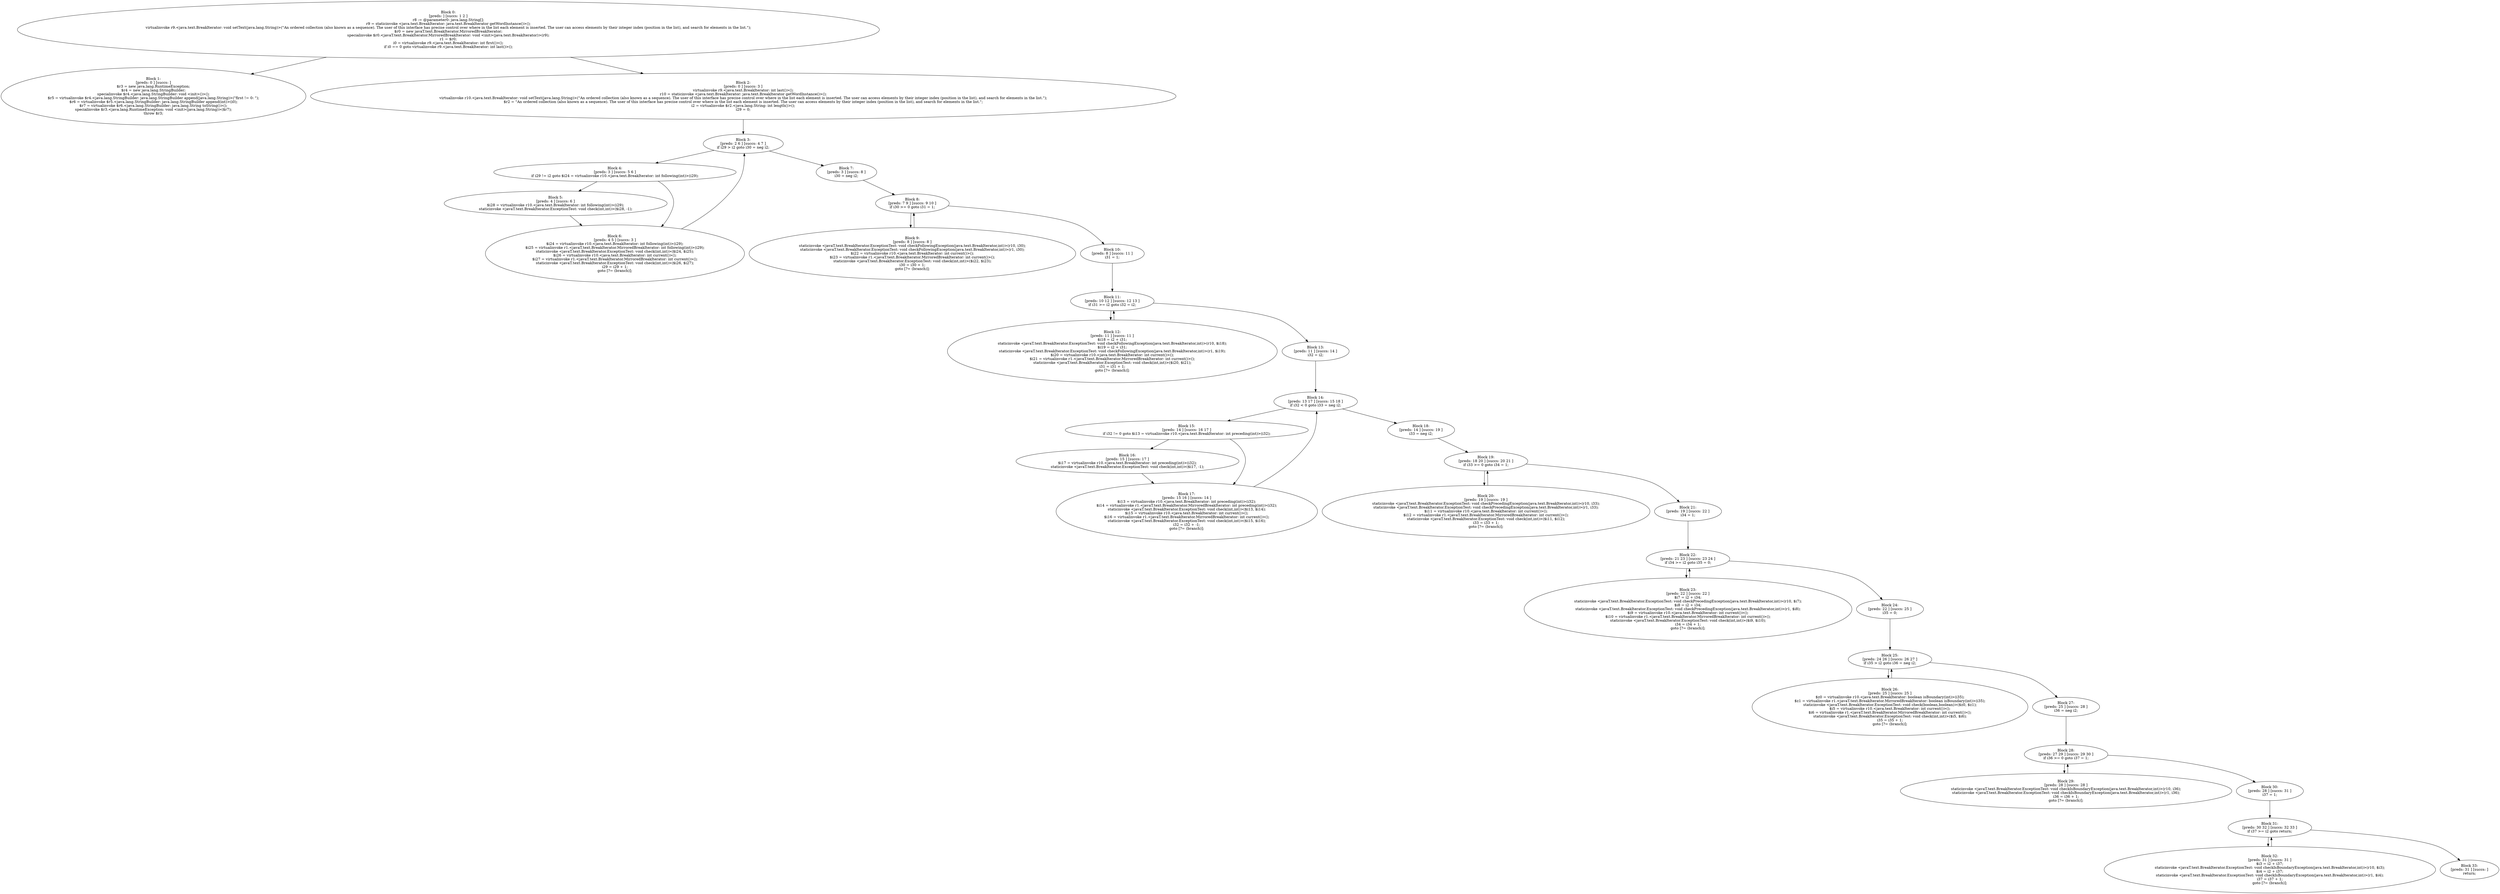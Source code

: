digraph "unitGraph" {
    "Block 0:
[preds: ] [succs: 1 2 ]
r8 := @parameter0: java.lang.String[];
r9 = staticinvoke <java.text.BreakIterator: java.text.BreakIterator getWordInstance()>();
virtualinvoke r9.<java.text.BreakIterator: void setText(java.lang.String)>(\"An ordered collection (also known as a sequence). The user of this interface has precise control over where in the list each element is inserted. The user can access elements by their integer index (position in the list), and search for elements in the list.\");
$r0 = new javaT.text.BreakIterator.MirroredBreakIterator;
specialinvoke $r0.<javaT.text.BreakIterator.MirroredBreakIterator: void <init>(java.text.BreakIterator)>(r9);
r1 = $r0;
i0 = virtualinvoke r9.<java.text.BreakIterator: int first()>();
if i0 == 0 goto virtualinvoke r9.<java.text.BreakIterator: int last()>();
"
    "Block 1:
[preds: 0 ] [succs: ]
$r3 = new java.lang.RuntimeException;
$r4 = new java.lang.StringBuilder;
specialinvoke $r4.<java.lang.StringBuilder: void <init>()>();
$r5 = virtualinvoke $r4.<java.lang.StringBuilder: java.lang.StringBuilder append(java.lang.String)>(\"first != 0: \");
$r6 = virtualinvoke $r5.<java.lang.StringBuilder: java.lang.StringBuilder append(int)>(i0);
$r7 = virtualinvoke $r6.<java.lang.StringBuilder: java.lang.String toString()>();
specialinvoke $r3.<java.lang.RuntimeException: void <init>(java.lang.String)>($r7);
throw $r3;
"
    "Block 2:
[preds: 0 ] [succs: 3 ]
virtualinvoke r9.<java.text.BreakIterator: int last()>();
r10 = staticinvoke <java.text.BreakIterator: java.text.BreakIterator getWordInstance()>();
virtualinvoke r10.<java.text.BreakIterator: void setText(java.lang.String)>(\"An ordered collection (also known as a sequence). The user of this interface has precise control over where in the list each element is inserted. The user can access elements by their integer index (position in the list), and search for elements in the list.\");
$r2 = \"An ordered collection (also known as a sequence). The user of this interface has precise control over where in the list each element is inserted. The user can access elements by their integer index (position in the list), and search for elements in the list.\";
i2 = virtualinvoke $r2.<java.lang.String: int length()>();
i29 = 0;
"
    "Block 3:
[preds: 2 6 ] [succs: 4 7 ]
if i29 > i2 goto i30 = neg i2;
"
    "Block 4:
[preds: 3 ] [succs: 5 6 ]
if i29 != i2 goto $i24 = virtualinvoke r10.<java.text.BreakIterator: int following(int)>(i29);
"
    "Block 5:
[preds: 4 ] [succs: 6 ]
$i28 = virtualinvoke r10.<java.text.BreakIterator: int following(int)>(i29);
staticinvoke <javaT.text.BreakIterator.ExceptionTest: void check(int,int)>($i28, -1);
"
    "Block 6:
[preds: 4 5 ] [succs: 3 ]
$i24 = virtualinvoke r10.<java.text.BreakIterator: int following(int)>(i29);
$i25 = virtualinvoke r1.<javaT.text.BreakIterator.MirroredBreakIterator: int following(int)>(i29);
staticinvoke <javaT.text.BreakIterator.ExceptionTest: void check(int,int)>($i24, $i25);
$i26 = virtualinvoke r10.<java.text.BreakIterator: int current()>();
$i27 = virtualinvoke r1.<javaT.text.BreakIterator.MirroredBreakIterator: int current()>();
staticinvoke <javaT.text.BreakIterator.ExceptionTest: void check(int,int)>($i26, $i27);
i29 = i29 + 1;
goto [?= (branch)];
"
    "Block 7:
[preds: 3 ] [succs: 8 ]
i30 = neg i2;
"
    "Block 8:
[preds: 7 9 ] [succs: 9 10 ]
if i30 >= 0 goto i31 = 1;
"
    "Block 9:
[preds: 8 ] [succs: 8 ]
staticinvoke <javaT.text.BreakIterator.ExceptionTest: void checkFollowingException(java.text.BreakIterator,int)>(r10, i30);
staticinvoke <javaT.text.BreakIterator.ExceptionTest: void checkFollowingException(java.text.BreakIterator,int)>(r1, i30);
$i22 = virtualinvoke r10.<java.text.BreakIterator: int current()>();
$i23 = virtualinvoke r1.<javaT.text.BreakIterator.MirroredBreakIterator: int current()>();
staticinvoke <javaT.text.BreakIterator.ExceptionTest: void check(int,int)>($i22, $i23);
i30 = i30 + 1;
goto [?= (branch)];
"
    "Block 10:
[preds: 8 ] [succs: 11 ]
i31 = 1;
"
    "Block 11:
[preds: 10 12 ] [succs: 12 13 ]
if i31 >= i2 goto i32 = i2;
"
    "Block 12:
[preds: 11 ] [succs: 11 ]
$i18 = i2 + i31;
staticinvoke <javaT.text.BreakIterator.ExceptionTest: void checkFollowingException(java.text.BreakIterator,int)>(r10, $i18);
$i19 = i2 + i31;
staticinvoke <javaT.text.BreakIterator.ExceptionTest: void checkFollowingException(java.text.BreakIterator,int)>(r1, $i19);
$i20 = virtualinvoke r10.<java.text.BreakIterator: int current()>();
$i21 = virtualinvoke r1.<javaT.text.BreakIterator.MirroredBreakIterator: int current()>();
staticinvoke <javaT.text.BreakIterator.ExceptionTest: void check(int,int)>($i20, $i21);
i31 = i31 + 1;
goto [?= (branch)];
"
    "Block 13:
[preds: 11 ] [succs: 14 ]
i32 = i2;
"
    "Block 14:
[preds: 13 17 ] [succs: 15 18 ]
if i32 < 0 goto i33 = neg i2;
"
    "Block 15:
[preds: 14 ] [succs: 16 17 ]
if i32 != 0 goto $i13 = virtualinvoke r10.<java.text.BreakIterator: int preceding(int)>(i32);
"
    "Block 16:
[preds: 15 ] [succs: 17 ]
$i17 = virtualinvoke r10.<java.text.BreakIterator: int preceding(int)>(i32);
staticinvoke <javaT.text.BreakIterator.ExceptionTest: void check(int,int)>($i17, -1);
"
    "Block 17:
[preds: 15 16 ] [succs: 14 ]
$i13 = virtualinvoke r10.<java.text.BreakIterator: int preceding(int)>(i32);
$i14 = virtualinvoke r1.<javaT.text.BreakIterator.MirroredBreakIterator: int preceding(int)>(i32);
staticinvoke <javaT.text.BreakIterator.ExceptionTest: void check(int,int)>($i13, $i14);
$i15 = virtualinvoke r10.<java.text.BreakIterator: int current()>();
$i16 = virtualinvoke r1.<javaT.text.BreakIterator.MirroredBreakIterator: int current()>();
staticinvoke <javaT.text.BreakIterator.ExceptionTest: void check(int,int)>($i15, $i16);
i32 = i32 + -1;
goto [?= (branch)];
"
    "Block 18:
[preds: 14 ] [succs: 19 ]
i33 = neg i2;
"
    "Block 19:
[preds: 18 20 ] [succs: 20 21 ]
if i33 >= 0 goto i34 = 1;
"
    "Block 20:
[preds: 19 ] [succs: 19 ]
staticinvoke <javaT.text.BreakIterator.ExceptionTest: void checkPrecedingException(java.text.BreakIterator,int)>(r10, i33);
staticinvoke <javaT.text.BreakIterator.ExceptionTest: void checkPrecedingException(java.text.BreakIterator,int)>(r1, i33);
$i11 = virtualinvoke r10.<java.text.BreakIterator: int current()>();
$i12 = virtualinvoke r1.<javaT.text.BreakIterator.MirroredBreakIterator: int current()>();
staticinvoke <javaT.text.BreakIterator.ExceptionTest: void check(int,int)>($i11, $i12);
i33 = i33 + 1;
goto [?= (branch)];
"
    "Block 21:
[preds: 19 ] [succs: 22 ]
i34 = 1;
"
    "Block 22:
[preds: 21 23 ] [succs: 23 24 ]
if i34 >= i2 goto i35 = 0;
"
    "Block 23:
[preds: 22 ] [succs: 22 ]
$i7 = i2 + i34;
staticinvoke <javaT.text.BreakIterator.ExceptionTest: void checkPrecedingException(java.text.BreakIterator,int)>(r10, $i7);
$i8 = i2 + i34;
staticinvoke <javaT.text.BreakIterator.ExceptionTest: void checkPrecedingException(java.text.BreakIterator,int)>(r1, $i8);
$i9 = virtualinvoke r10.<java.text.BreakIterator: int current()>();
$i10 = virtualinvoke r1.<javaT.text.BreakIterator.MirroredBreakIterator: int current()>();
staticinvoke <javaT.text.BreakIterator.ExceptionTest: void check(int,int)>($i9, $i10);
i34 = i34 + 1;
goto [?= (branch)];
"
    "Block 24:
[preds: 22 ] [succs: 25 ]
i35 = 0;
"
    "Block 25:
[preds: 24 26 ] [succs: 26 27 ]
if i35 > i2 goto i36 = neg i2;
"
    "Block 26:
[preds: 25 ] [succs: 25 ]
$z0 = virtualinvoke r10.<java.text.BreakIterator: boolean isBoundary(int)>(i35);
$z1 = virtualinvoke r1.<javaT.text.BreakIterator.MirroredBreakIterator: boolean isBoundary(int)>(i35);
staticinvoke <javaT.text.BreakIterator.ExceptionTest: void check(boolean,boolean)>($z0, $z1);
$i5 = virtualinvoke r10.<java.text.BreakIterator: int current()>();
$i6 = virtualinvoke r1.<javaT.text.BreakIterator.MirroredBreakIterator: int current()>();
staticinvoke <javaT.text.BreakIterator.ExceptionTest: void check(int,int)>($i5, $i6);
i35 = i35 + 1;
goto [?= (branch)];
"
    "Block 27:
[preds: 25 ] [succs: 28 ]
i36 = neg i2;
"
    "Block 28:
[preds: 27 29 ] [succs: 29 30 ]
if i36 >= 0 goto i37 = 1;
"
    "Block 29:
[preds: 28 ] [succs: 28 ]
staticinvoke <javaT.text.BreakIterator.ExceptionTest: void checkIsBoundaryException(java.text.BreakIterator,int)>(r10, i36);
staticinvoke <javaT.text.BreakIterator.ExceptionTest: void checkIsBoundaryException(java.text.BreakIterator,int)>(r1, i36);
i36 = i36 + 1;
goto [?= (branch)];
"
    "Block 30:
[preds: 28 ] [succs: 31 ]
i37 = 1;
"
    "Block 31:
[preds: 30 32 ] [succs: 32 33 ]
if i37 >= i2 goto return;
"
    "Block 32:
[preds: 31 ] [succs: 31 ]
$i3 = i2 + i37;
staticinvoke <javaT.text.BreakIterator.ExceptionTest: void checkIsBoundaryException(java.text.BreakIterator,int)>(r10, $i3);
$i4 = i2 + i37;
staticinvoke <javaT.text.BreakIterator.ExceptionTest: void checkIsBoundaryException(java.text.BreakIterator,int)>(r1, $i4);
i37 = i37 + 1;
goto [?= (branch)];
"
    "Block 33:
[preds: 31 ] [succs: ]
return;
"
    "Block 0:
[preds: ] [succs: 1 2 ]
r8 := @parameter0: java.lang.String[];
r9 = staticinvoke <java.text.BreakIterator: java.text.BreakIterator getWordInstance()>();
virtualinvoke r9.<java.text.BreakIterator: void setText(java.lang.String)>(\"An ordered collection (also known as a sequence). The user of this interface has precise control over where in the list each element is inserted. The user can access elements by their integer index (position in the list), and search for elements in the list.\");
$r0 = new javaT.text.BreakIterator.MirroredBreakIterator;
specialinvoke $r0.<javaT.text.BreakIterator.MirroredBreakIterator: void <init>(java.text.BreakIterator)>(r9);
r1 = $r0;
i0 = virtualinvoke r9.<java.text.BreakIterator: int first()>();
if i0 == 0 goto virtualinvoke r9.<java.text.BreakIterator: int last()>();
"->"Block 1:
[preds: 0 ] [succs: ]
$r3 = new java.lang.RuntimeException;
$r4 = new java.lang.StringBuilder;
specialinvoke $r4.<java.lang.StringBuilder: void <init>()>();
$r5 = virtualinvoke $r4.<java.lang.StringBuilder: java.lang.StringBuilder append(java.lang.String)>(\"first != 0: \");
$r6 = virtualinvoke $r5.<java.lang.StringBuilder: java.lang.StringBuilder append(int)>(i0);
$r7 = virtualinvoke $r6.<java.lang.StringBuilder: java.lang.String toString()>();
specialinvoke $r3.<java.lang.RuntimeException: void <init>(java.lang.String)>($r7);
throw $r3;
";
    "Block 0:
[preds: ] [succs: 1 2 ]
r8 := @parameter0: java.lang.String[];
r9 = staticinvoke <java.text.BreakIterator: java.text.BreakIterator getWordInstance()>();
virtualinvoke r9.<java.text.BreakIterator: void setText(java.lang.String)>(\"An ordered collection (also known as a sequence). The user of this interface has precise control over where in the list each element is inserted. The user can access elements by their integer index (position in the list), and search for elements in the list.\");
$r0 = new javaT.text.BreakIterator.MirroredBreakIterator;
specialinvoke $r0.<javaT.text.BreakIterator.MirroredBreakIterator: void <init>(java.text.BreakIterator)>(r9);
r1 = $r0;
i0 = virtualinvoke r9.<java.text.BreakIterator: int first()>();
if i0 == 0 goto virtualinvoke r9.<java.text.BreakIterator: int last()>();
"->"Block 2:
[preds: 0 ] [succs: 3 ]
virtualinvoke r9.<java.text.BreakIterator: int last()>();
r10 = staticinvoke <java.text.BreakIterator: java.text.BreakIterator getWordInstance()>();
virtualinvoke r10.<java.text.BreakIterator: void setText(java.lang.String)>(\"An ordered collection (also known as a sequence). The user of this interface has precise control over where in the list each element is inserted. The user can access elements by their integer index (position in the list), and search for elements in the list.\");
$r2 = \"An ordered collection (also known as a sequence). The user of this interface has precise control over where in the list each element is inserted. The user can access elements by their integer index (position in the list), and search for elements in the list.\";
i2 = virtualinvoke $r2.<java.lang.String: int length()>();
i29 = 0;
";
    "Block 2:
[preds: 0 ] [succs: 3 ]
virtualinvoke r9.<java.text.BreakIterator: int last()>();
r10 = staticinvoke <java.text.BreakIterator: java.text.BreakIterator getWordInstance()>();
virtualinvoke r10.<java.text.BreakIterator: void setText(java.lang.String)>(\"An ordered collection (also known as a sequence). The user of this interface has precise control over where in the list each element is inserted. The user can access elements by their integer index (position in the list), and search for elements in the list.\");
$r2 = \"An ordered collection (also known as a sequence). The user of this interface has precise control over where in the list each element is inserted. The user can access elements by their integer index (position in the list), and search for elements in the list.\";
i2 = virtualinvoke $r2.<java.lang.String: int length()>();
i29 = 0;
"->"Block 3:
[preds: 2 6 ] [succs: 4 7 ]
if i29 > i2 goto i30 = neg i2;
";
    "Block 3:
[preds: 2 6 ] [succs: 4 7 ]
if i29 > i2 goto i30 = neg i2;
"->"Block 4:
[preds: 3 ] [succs: 5 6 ]
if i29 != i2 goto $i24 = virtualinvoke r10.<java.text.BreakIterator: int following(int)>(i29);
";
    "Block 3:
[preds: 2 6 ] [succs: 4 7 ]
if i29 > i2 goto i30 = neg i2;
"->"Block 7:
[preds: 3 ] [succs: 8 ]
i30 = neg i2;
";
    "Block 4:
[preds: 3 ] [succs: 5 6 ]
if i29 != i2 goto $i24 = virtualinvoke r10.<java.text.BreakIterator: int following(int)>(i29);
"->"Block 5:
[preds: 4 ] [succs: 6 ]
$i28 = virtualinvoke r10.<java.text.BreakIterator: int following(int)>(i29);
staticinvoke <javaT.text.BreakIterator.ExceptionTest: void check(int,int)>($i28, -1);
";
    "Block 4:
[preds: 3 ] [succs: 5 6 ]
if i29 != i2 goto $i24 = virtualinvoke r10.<java.text.BreakIterator: int following(int)>(i29);
"->"Block 6:
[preds: 4 5 ] [succs: 3 ]
$i24 = virtualinvoke r10.<java.text.BreakIterator: int following(int)>(i29);
$i25 = virtualinvoke r1.<javaT.text.BreakIterator.MirroredBreakIterator: int following(int)>(i29);
staticinvoke <javaT.text.BreakIterator.ExceptionTest: void check(int,int)>($i24, $i25);
$i26 = virtualinvoke r10.<java.text.BreakIterator: int current()>();
$i27 = virtualinvoke r1.<javaT.text.BreakIterator.MirroredBreakIterator: int current()>();
staticinvoke <javaT.text.BreakIterator.ExceptionTest: void check(int,int)>($i26, $i27);
i29 = i29 + 1;
goto [?= (branch)];
";
    "Block 5:
[preds: 4 ] [succs: 6 ]
$i28 = virtualinvoke r10.<java.text.BreakIterator: int following(int)>(i29);
staticinvoke <javaT.text.BreakIterator.ExceptionTest: void check(int,int)>($i28, -1);
"->"Block 6:
[preds: 4 5 ] [succs: 3 ]
$i24 = virtualinvoke r10.<java.text.BreakIterator: int following(int)>(i29);
$i25 = virtualinvoke r1.<javaT.text.BreakIterator.MirroredBreakIterator: int following(int)>(i29);
staticinvoke <javaT.text.BreakIterator.ExceptionTest: void check(int,int)>($i24, $i25);
$i26 = virtualinvoke r10.<java.text.BreakIterator: int current()>();
$i27 = virtualinvoke r1.<javaT.text.BreakIterator.MirroredBreakIterator: int current()>();
staticinvoke <javaT.text.BreakIterator.ExceptionTest: void check(int,int)>($i26, $i27);
i29 = i29 + 1;
goto [?= (branch)];
";
    "Block 6:
[preds: 4 5 ] [succs: 3 ]
$i24 = virtualinvoke r10.<java.text.BreakIterator: int following(int)>(i29);
$i25 = virtualinvoke r1.<javaT.text.BreakIterator.MirroredBreakIterator: int following(int)>(i29);
staticinvoke <javaT.text.BreakIterator.ExceptionTest: void check(int,int)>($i24, $i25);
$i26 = virtualinvoke r10.<java.text.BreakIterator: int current()>();
$i27 = virtualinvoke r1.<javaT.text.BreakIterator.MirroredBreakIterator: int current()>();
staticinvoke <javaT.text.BreakIterator.ExceptionTest: void check(int,int)>($i26, $i27);
i29 = i29 + 1;
goto [?= (branch)];
"->"Block 3:
[preds: 2 6 ] [succs: 4 7 ]
if i29 > i2 goto i30 = neg i2;
";
    "Block 7:
[preds: 3 ] [succs: 8 ]
i30 = neg i2;
"->"Block 8:
[preds: 7 9 ] [succs: 9 10 ]
if i30 >= 0 goto i31 = 1;
";
    "Block 8:
[preds: 7 9 ] [succs: 9 10 ]
if i30 >= 0 goto i31 = 1;
"->"Block 9:
[preds: 8 ] [succs: 8 ]
staticinvoke <javaT.text.BreakIterator.ExceptionTest: void checkFollowingException(java.text.BreakIterator,int)>(r10, i30);
staticinvoke <javaT.text.BreakIterator.ExceptionTest: void checkFollowingException(java.text.BreakIterator,int)>(r1, i30);
$i22 = virtualinvoke r10.<java.text.BreakIterator: int current()>();
$i23 = virtualinvoke r1.<javaT.text.BreakIterator.MirroredBreakIterator: int current()>();
staticinvoke <javaT.text.BreakIterator.ExceptionTest: void check(int,int)>($i22, $i23);
i30 = i30 + 1;
goto [?= (branch)];
";
    "Block 8:
[preds: 7 9 ] [succs: 9 10 ]
if i30 >= 0 goto i31 = 1;
"->"Block 10:
[preds: 8 ] [succs: 11 ]
i31 = 1;
";
    "Block 9:
[preds: 8 ] [succs: 8 ]
staticinvoke <javaT.text.BreakIterator.ExceptionTest: void checkFollowingException(java.text.BreakIterator,int)>(r10, i30);
staticinvoke <javaT.text.BreakIterator.ExceptionTest: void checkFollowingException(java.text.BreakIterator,int)>(r1, i30);
$i22 = virtualinvoke r10.<java.text.BreakIterator: int current()>();
$i23 = virtualinvoke r1.<javaT.text.BreakIterator.MirroredBreakIterator: int current()>();
staticinvoke <javaT.text.BreakIterator.ExceptionTest: void check(int,int)>($i22, $i23);
i30 = i30 + 1;
goto [?= (branch)];
"->"Block 8:
[preds: 7 9 ] [succs: 9 10 ]
if i30 >= 0 goto i31 = 1;
";
    "Block 10:
[preds: 8 ] [succs: 11 ]
i31 = 1;
"->"Block 11:
[preds: 10 12 ] [succs: 12 13 ]
if i31 >= i2 goto i32 = i2;
";
    "Block 11:
[preds: 10 12 ] [succs: 12 13 ]
if i31 >= i2 goto i32 = i2;
"->"Block 12:
[preds: 11 ] [succs: 11 ]
$i18 = i2 + i31;
staticinvoke <javaT.text.BreakIterator.ExceptionTest: void checkFollowingException(java.text.BreakIterator,int)>(r10, $i18);
$i19 = i2 + i31;
staticinvoke <javaT.text.BreakIterator.ExceptionTest: void checkFollowingException(java.text.BreakIterator,int)>(r1, $i19);
$i20 = virtualinvoke r10.<java.text.BreakIterator: int current()>();
$i21 = virtualinvoke r1.<javaT.text.BreakIterator.MirroredBreakIterator: int current()>();
staticinvoke <javaT.text.BreakIterator.ExceptionTest: void check(int,int)>($i20, $i21);
i31 = i31 + 1;
goto [?= (branch)];
";
    "Block 11:
[preds: 10 12 ] [succs: 12 13 ]
if i31 >= i2 goto i32 = i2;
"->"Block 13:
[preds: 11 ] [succs: 14 ]
i32 = i2;
";
    "Block 12:
[preds: 11 ] [succs: 11 ]
$i18 = i2 + i31;
staticinvoke <javaT.text.BreakIterator.ExceptionTest: void checkFollowingException(java.text.BreakIterator,int)>(r10, $i18);
$i19 = i2 + i31;
staticinvoke <javaT.text.BreakIterator.ExceptionTest: void checkFollowingException(java.text.BreakIterator,int)>(r1, $i19);
$i20 = virtualinvoke r10.<java.text.BreakIterator: int current()>();
$i21 = virtualinvoke r1.<javaT.text.BreakIterator.MirroredBreakIterator: int current()>();
staticinvoke <javaT.text.BreakIterator.ExceptionTest: void check(int,int)>($i20, $i21);
i31 = i31 + 1;
goto [?= (branch)];
"->"Block 11:
[preds: 10 12 ] [succs: 12 13 ]
if i31 >= i2 goto i32 = i2;
";
    "Block 13:
[preds: 11 ] [succs: 14 ]
i32 = i2;
"->"Block 14:
[preds: 13 17 ] [succs: 15 18 ]
if i32 < 0 goto i33 = neg i2;
";
    "Block 14:
[preds: 13 17 ] [succs: 15 18 ]
if i32 < 0 goto i33 = neg i2;
"->"Block 15:
[preds: 14 ] [succs: 16 17 ]
if i32 != 0 goto $i13 = virtualinvoke r10.<java.text.BreakIterator: int preceding(int)>(i32);
";
    "Block 14:
[preds: 13 17 ] [succs: 15 18 ]
if i32 < 0 goto i33 = neg i2;
"->"Block 18:
[preds: 14 ] [succs: 19 ]
i33 = neg i2;
";
    "Block 15:
[preds: 14 ] [succs: 16 17 ]
if i32 != 0 goto $i13 = virtualinvoke r10.<java.text.BreakIterator: int preceding(int)>(i32);
"->"Block 16:
[preds: 15 ] [succs: 17 ]
$i17 = virtualinvoke r10.<java.text.BreakIterator: int preceding(int)>(i32);
staticinvoke <javaT.text.BreakIterator.ExceptionTest: void check(int,int)>($i17, -1);
";
    "Block 15:
[preds: 14 ] [succs: 16 17 ]
if i32 != 0 goto $i13 = virtualinvoke r10.<java.text.BreakIterator: int preceding(int)>(i32);
"->"Block 17:
[preds: 15 16 ] [succs: 14 ]
$i13 = virtualinvoke r10.<java.text.BreakIterator: int preceding(int)>(i32);
$i14 = virtualinvoke r1.<javaT.text.BreakIterator.MirroredBreakIterator: int preceding(int)>(i32);
staticinvoke <javaT.text.BreakIterator.ExceptionTest: void check(int,int)>($i13, $i14);
$i15 = virtualinvoke r10.<java.text.BreakIterator: int current()>();
$i16 = virtualinvoke r1.<javaT.text.BreakIterator.MirroredBreakIterator: int current()>();
staticinvoke <javaT.text.BreakIterator.ExceptionTest: void check(int,int)>($i15, $i16);
i32 = i32 + -1;
goto [?= (branch)];
";
    "Block 16:
[preds: 15 ] [succs: 17 ]
$i17 = virtualinvoke r10.<java.text.BreakIterator: int preceding(int)>(i32);
staticinvoke <javaT.text.BreakIterator.ExceptionTest: void check(int,int)>($i17, -1);
"->"Block 17:
[preds: 15 16 ] [succs: 14 ]
$i13 = virtualinvoke r10.<java.text.BreakIterator: int preceding(int)>(i32);
$i14 = virtualinvoke r1.<javaT.text.BreakIterator.MirroredBreakIterator: int preceding(int)>(i32);
staticinvoke <javaT.text.BreakIterator.ExceptionTest: void check(int,int)>($i13, $i14);
$i15 = virtualinvoke r10.<java.text.BreakIterator: int current()>();
$i16 = virtualinvoke r1.<javaT.text.BreakIterator.MirroredBreakIterator: int current()>();
staticinvoke <javaT.text.BreakIterator.ExceptionTest: void check(int,int)>($i15, $i16);
i32 = i32 + -1;
goto [?= (branch)];
";
    "Block 17:
[preds: 15 16 ] [succs: 14 ]
$i13 = virtualinvoke r10.<java.text.BreakIterator: int preceding(int)>(i32);
$i14 = virtualinvoke r1.<javaT.text.BreakIterator.MirroredBreakIterator: int preceding(int)>(i32);
staticinvoke <javaT.text.BreakIterator.ExceptionTest: void check(int,int)>($i13, $i14);
$i15 = virtualinvoke r10.<java.text.BreakIterator: int current()>();
$i16 = virtualinvoke r1.<javaT.text.BreakIterator.MirroredBreakIterator: int current()>();
staticinvoke <javaT.text.BreakIterator.ExceptionTest: void check(int,int)>($i15, $i16);
i32 = i32 + -1;
goto [?= (branch)];
"->"Block 14:
[preds: 13 17 ] [succs: 15 18 ]
if i32 < 0 goto i33 = neg i2;
";
    "Block 18:
[preds: 14 ] [succs: 19 ]
i33 = neg i2;
"->"Block 19:
[preds: 18 20 ] [succs: 20 21 ]
if i33 >= 0 goto i34 = 1;
";
    "Block 19:
[preds: 18 20 ] [succs: 20 21 ]
if i33 >= 0 goto i34 = 1;
"->"Block 20:
[preds: 19 ] [succs: 19 ]
staticinvoke <javaT.text.BreakIterator.ExceptionTest: void checkPrecedingException(java.text.BreakIterator,int)>(r10, i33);
staticinvoke <javaT.text.BreakIterator.ExceptionTest: void checkPrecedingException(java.text.BreakIterator,int)>(r1, i33);
$i11 = virtualinvoke r10.<java.text.BreakIterator: int current()>();
$i12 = virtualinvoke r1.<javaT.text.BreakIterator.MirroredBreakIterator: int current()>();
staticinvoke <javaT.text.BreakIterator.ExceptionTest: void check(int,int)>($i11, $i12);
i33 = i33 + 1;
goto [?= (branch)];
";
    "Block 19:
[preds: 18 20 ] [succs: 20 21 ]
if i33 >= 0 goto i34 = 1;
"->"Block 21:
[preds: 19 ] [succs: 22 ]
i34 = 1;
";
    "Block 20:
[preds: 19 ] [succs: 19 ]
staticinvoke <javaT.text.BreakIterator.ExceptionTest: void checkPrecedingException(java.text.BreakIterator,int)>(r10, i33);
staticinvoke <javaT.text.BreakIterator.ExceptionTest: void checkPrecedingException(java.text.BreakIterator,int)>(r1, i33);
$i11 = virtualinvoke r10.<java.text.BreakIterator: int current()>();
$i12 = virtualinvoke r1.<javaT.text.BreakIterator.MirroredBreakIterator: int current()>();
staticinvoke <javaT.text.BreakIterator.ExceptionTest: void check(int,int)>($i11, $i12);
i33 = i33 + 1;
goto [?= (branch)];
"->"Block 19:
[preds: 18 20 ] [succs: 20 21 ]
if i33 >= 0 goto i34 = 1;
";
    "Block 21:
[preds: 19 ] [succs: 22 ]
i34 = 1;
"->"Block 22:
[preds: 21 23 ] [succs: 23 24 ]
if i34 >= i2 goto i35 = 0;
";
    "Block 22:
[preds: 21 23 ] [succs: 23 24 ]
if i34 >= i2 goto i35 = 0;
"->"Block 23:
[preds: 22 ] [succs: 22 ]
$i7 = i2 + i34;
staticinvoke <javaT.text.BreakIterator.ExceptionTest: void checkPrecedingException(java.text.BreakIterator,int)>(r10, $i7);
$i8 = i2 + i34;
staticinvoke <javaT.text.BreakIterator.ExceptionTest: void checkPrecedingException(java.text.BreakIterator,int)>(r1, $i8);
$i9 = virtualinvoke r10.<java.text.BreakIterator: int current()>();
$i10 = virtualinvoke r1.<javaT.text.BreakIterator.MirroredBreakIterator: int current()>();
staticinvoke <javaT.text.BreakIterator.ExceptionTest: void check(int,int)>($i9, $i10);
i34 = i34 + 1;
goto [?= (branch)];
";
    "Block 22:
[preds: 21 23 ] [succs: 23 24 ]
if i34 >= i2 goto i35 = 0;
"->"Block 24:
[preds: 22 ] [succs: 25 ]
i35 = 0;
";
    "Block 23:
[preds: 22 ] [succs: 22 ]
$i7 = i2 + i34;
staticinvoke <javaT.text.BreakIterator.ExceptionTest: void checkPrecedingException(java.text.BreakIterator,int)>(r10, $i7);
$i8 = i2 + i34;
staticinvoke <javaT.text.BreakIterator.ExceptionTest: void checkPrecedingException(java.text.BreakIterator,int)>(r1, $i8);
$i9 = virtualinvoke r10.<java.text.BreakIterator: int current()>();
$i10 = virtualinvoke r1.<javaT.text.BreakIterator.MirroredBreakIterator: int current()>();
staticinvoke <javaT.text.BreakIterator.ExceptionTest: void check(int,int)>($i9, $i10);
i34 = i34 + 1;
goto [?= (branch)];
"->"Block 22:
[preds: 21 23 ] [succs: 23 24 ]
if i34 >= i2 goto i35 = 0;
";
    "Block 24:
[preds: 22 ] [succs: 25 ]
i35 = 0;
"->"Block 25:
[preds: 24 26 ] [succs: 26 27 ]
if i35 > i2 goto i36 = neg i2;
";
    "Block 25:
[preds: 24 26 ] [succs: 26 27 ]
if i35 > i2 goto i36 = neg i2;
"->"Block 26:
[preds: 25 ] [succs: 25 ]
$z0 = virtualinvoke r10.<java.text.BreakIterator: boolean isBoundary(int)>(i35);
$z1 = virtualinvoke r1.<javaT.text.BreakIterator.MirroredBreakIterator: boolean isBoundary(int)>(i35);
staticinvoke <javaT.text.BreakIterator.ExceptionTest: void check(boolean,boolean)>($z0, $z1);
$i5 = virtualinvoke r10.<java.text.BreakIterator: int current()>();
$i6 = virtualinvoke r1.<javaT.text.BreakIterator.MirroredBreakIterator: int current()>();
staticinvoke <javaT.text.BreakIterator.ExceptionTest: void check(int,int)>($i5, $i6);
i35 = i35 + 1;
goto [?= (branch)];
";
    "Block 25:
[preds: 24 26 ] [succs: 26 27 ]
if i35 > i2 goto i36 = neg i2;
"->"Block 27:
[preds: 25 ] [succs: 28 ]
i36 = neg i2;
";
    "Block 26:
[preds: 25 ] [succs: 25 ]
$z0 = virtualinvoke r10.<java.text.BreakIterator: boolean isBoundary(int)>(i35);
$z1 = virtualinvoke r1.<javaT.text.BreakIterator.MirroredBreakIterator: boolean isBoundary(int)>(i35);
staticinvoke <javaT.text.BreakIterator.ExceptionTest: void check(boolean,boolean)>($z0, $z1);
$i5 = virtualinvoke r10.<java.text.BreakIterator: int current()>();
$i6 = virtualinvoke r1.<javaT.text.BreakIterator.MirroredBreakIterator: int current()>();
staticinvoke <javaT.text.BreakIterator.ExceptionTest: void check(int,int)>($i5, $i6);
i35 = i35 + 1;
goto [?= (branch)];
"->"Block 25:
[preds: 24 26 ] [succs: 26 27 ]
if i35 > i2 goto i36 = neg i2;
";
    "Block 27:
[preds: 25 ] [succs: 28 ]
i36 = neg i2;
"->"Block 28:
[preds: 27 29 ] [succs: 29 30 ]
if i36 >= 0 goto i37 = 1;
";
    "Block 28:
[preds: 27 29 ] [succs: 29 30 ]
if i36 >= 0 goto i37 = 1;
"->"Block 29:
[preds: 28 ] [succs: 28 ]
staticinvoke <javaT.text.BreakIterator.ExceptionTest: void checkIsBoundaryException(java.text.BreakIterator,int)>(r10, i36);
staticinvoke <javaT.text.BreakIterator.ExceptionTest: void checkIsBoundaryException(java.text.BreakIterator,int)>(r1, i36);
i36 = i36 + 1;
goto [?= (branch)];
";
    "Block 28:
[preds: 27 29 ] [succs: 29 30 ]
if i36 >= 0 goto i37 = 1;
"->"Block 30:
[preds: 28 ] [succs: 31 ]
i37 = 1;
";
    "Block 29:
[preds: 28 ] [succs: 28 ]
staticinvoke <javaT.text.BreakIterator.ExceptionTest: void checkIsBoundaryException(java.text.BreakIterator,int)>(r10, i36);
staticinvoke <javaT.text.BreakIterator.ExceptionTest: void checkIsBoundaryException(java.text.BreakIterator,int)>(r1, i36);
i36 = i36 + 1;
goto [?= (branch)];
"->"Block 28:
[preds: 27 29 ] [succs: 29 30 ]
if i36 >= 0 goto i37 = 1;
";
    "Block 30:
[preds: 28 ] [succs: 31 ]
i37 = 1;
"->"Block 31:
[preds: 30 32 ] [succs: 32 33 ]
if i37 >= i2 goto return;
";
    "Block 31:
[preds: 30 32 ] [succs: 32 33 ]
if i37 >= i2 goto return;
"->"Block 32:
[preds: 31 ] [succs: 31 ]
$i3 = i2 + i37;
staticinvoke <javaT.text.BreakIterator.ExceptionTest: void checkIsBoundaryException(java.text.BreakIterator,int)>(r10, $i3);
$i4 = i2 + i37;
staticinvoke <javaT.text.BreakIterator.ExceptionTest: void checkIsBoundaryException(java.text.BreakIterator,int)>(r1, $i4);
i37 = i37 + 1;
goto [?= (branch)];
";
    "Block 31:
[preds: 30 32 ] [succs: 32 33 ]
if i37 >= i2 goto return;
"->"Block 33:
[preds: 31 ] [succs: ]
return;
";
    "Block 32:
[preds: 31 ] [succs: 31 ]
$i3 = i2 + i37;
staticinvoke <javaT.text.BreakIterator.ExceptionTest: void checkIsBoundaryException(java.text.BreakIterator,int)>(r10, $i3);
$i4 = i2 + i37;
staticinvoke <javaT.text.BreakIterator.ExceptionTest: void checkIsBoundaryException(java.text.BreakIterator,int)>(r1, $i4);
i37 = i37 + 1;
goto [?= (branch)];
"->"Block 31:
[preds: 30 32 ] [succs: 32 33 ]
if i37 >= i2 goto return;
";
}
